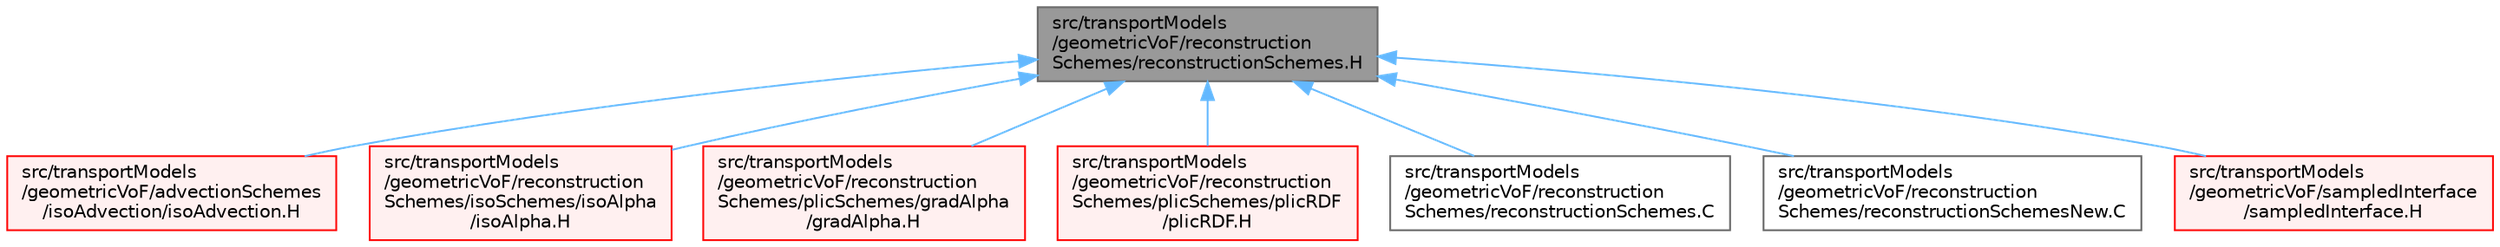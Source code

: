 digraph "src/transportModels/geometricVoF/reconstructionSchemes/reconstructionSchemes.H"
{
 // LATEX_PDF_SIZE
  bgcolor="transparent";
  edge [fontname=Helvetica,fontsize=10,labelfontname=Helvetica,labelfontsize=10];
  node [fontname=Helvetica,fontsize=10,shape=box,height=0.2,width=0.4];
  Node1 [id="Node000001",label="src/transportModels\l/geometricVoF/reconstruction\lSchemes/reconstructionSchemes.H",height=0.2,width=0.4,color="gray40", fillcolor="grey60", style="filled", fontcolor="black",tooltip=" "];
  Node1 -> Node2 [id="edge1_Node000001_Node000002",dir="back",color="steelblue1",style="solid",tooltip=" "];
  Node2 [id="Node000002",label="src/transportModels\l/geometricVoF/advectionSchemes\l/isoAdvection/isoAdvection.H",height=0.2,width=0.4,color="red", fillcolor="#FFF0F0", style="filled",URL="$isoAdvection_8H.html",tooltip=" "];
  Node1 -> Node5 [id="edge2_Node000001_Node000005",dir="back",color="steelblue1",style="solid",tooltip=" "];
  Node5 [id="Node000005",label="src/transportModels\l/geometricVoF/reconstruction\lSchemes/isoSchemes/isoAlpha\l/isoAlpha.H",height=0.2,width=0.4,color="red", fillcolor="#FFF0F0", style="filled",URL="$isoAlpha_8H.html",tooltip=" "];
  Node1 -> Node7 [id="edge3_Node000001_Node000007",dir="back",color="steelblue1",style="solid",tooltip=" "];
  Node7 [id="Node000007",label="src/transportModels\l/geometricVoF/reconstruction\lSchemes/plicSchemes/gradAlpha\l/gradAlpha.H",height=0.2,width=0.4,color="red", fillcolor="#FFF0F0", style="filled",URL="$gradAlpha_8H.html",tooltip=" "];
  Node1 -> Node9 [id="edge4_Node000001_Node000009",dir="back",color="steelblue1",style="solid",tooltip=" "];
  Node9 [id="Node000009",label="src/transportModels\l/geometricVoF/reconstruction\lSchemes/plicSchemes/plicRDF\l/plicRDF.H",height=0.2,width=0.4,color="red", fillcolor="#FFF0F0", style="filled",URL="$plicRDF_8H.html",tooltip=" "];
  Node1 -> Node11 [id="edge5_Node000001_Node000011",dir="back",color="steelblue1",style="solid",tooltip=" "];
  Node11 [id="Node000011",label="src/transportModels\l/geometricVoF/reconstruction\lSchemes/reconstructionSchemes.C",height=0.2,width=0.4,color="grey40", fillcolor="white", style="filled",URL="$reconstructionSchemes_8C.html",tooltip=" "];
  Node1 -> Node12 [id="edge6_Node000001_Node000012",dir="back",color="steelblue1",style="solid",tooltip=" "];
  Node12 [id="Node000012",label="src/transportModels\l/geometricVoF/reconstruction\lSchemes/reconstructionSchemesNew.C",height=0.2,width=0.4,color="grey40", fillcolor="white", style="filled",URL="$reconstructionSchemesNew_8C.html",tooltip=" "];
  Node1 -> Node13 [id="edge7_Node000001_Node000013",dir="back",color="steelblue1",style="solid",tooltip=" "];
  Node13 [id="Node000013",label="src/transportModels\l/geometricVoF/sampledInterface\l/sampledInterface.H",height=0.2,width=0.4,color="red", fillcolor="#FFF0F0", style="filled",URL="$sampledInterface_8H.html",tooltip=" "];
}
